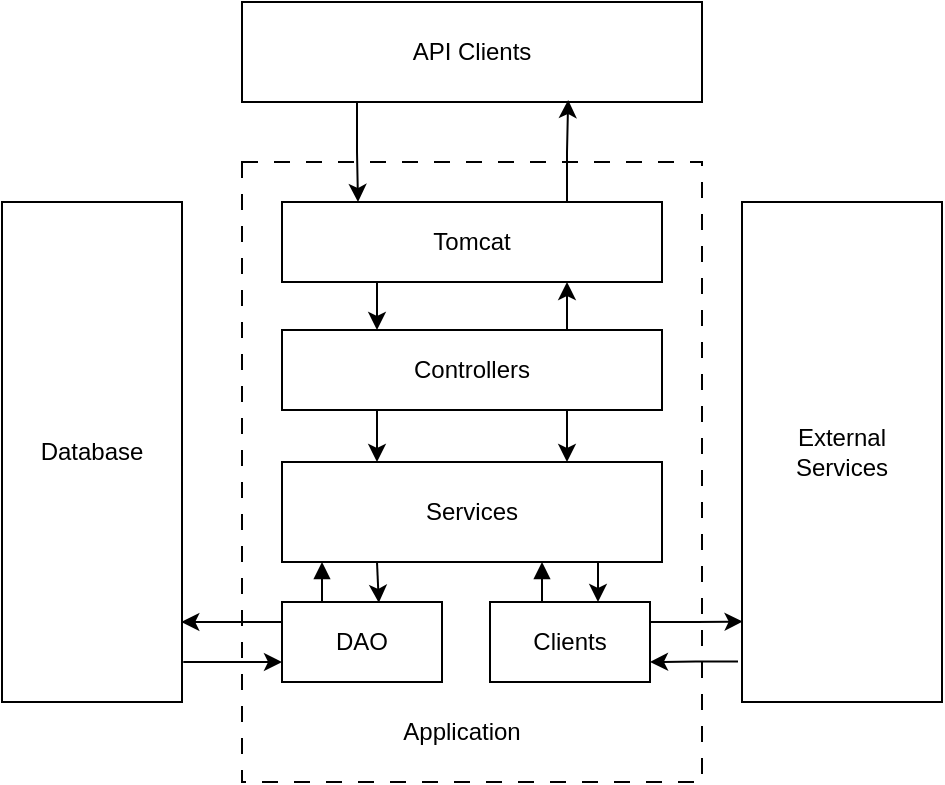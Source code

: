 <mxfile version="27.0.9">
  <diagram name="Page-1" id="jLMV6RQMi38iWSR_o8Ul">
    <mxGraphModel dx="663" dy="546" grid="1" gridSize="10" guides="1" tooltips="1" connect="1" arrows="1" fold="1" page="1" pageScale="1" pageWidth="827" pageHeight="1169" math="0" shadow="0">
      <root>
        <mxCell id="0" />
        <mxCell id="1" parent="0" />
        <mxCell id="YWzn3XSEvazt2WfQ-sxx-9" value="" style="rounded=0;whiteSpace=wrap;html=1;dashed=1;dashPattern=8 8;" vertex="1" parent="1">
          <mxGeometry x="290" y="110" width="230" height="310" as="geometry" />
        </mxCell>
        <mxCell id="YWzn3XSEvazt2WfQ-sxx-14" style="edgeStyle=orthogonalEdgeStyle;rounded=0;orthogonalLoop=1;jettySize=auto;html=1;exitX=0.75;exitY=0;exitDx=0;exitDy=0;entryX=0.75;entryY=1;entryDx=0;entryDy=0;" edge="1" parent="1" source="YWzn3XSEvazt2WfQ-sxx-3" target="YWzn3XSEvazt2WfQ-sxx-1">
          <mxGeometry relative="1" as="geometry" />
        </mxCell>
        <mxCell id="YWzn3XSEvazt2WfQ-sxx-15" style="edgeStyle=orthogonalEdgeStyle;rounded=0;orthogonalLoop=1;jettySize=auto;html=1;exitX=0.25;exitY=1;exitDx=0;exitDy=0;entryX=0.25;entryY=0;entryDx=0;entryDy=0;" edge="1" parent="1" source="YWzn3XSEvazt2WfQ-sxx-3" target="YWzn3XSEvazt2WfQ-sxx-4">
          <mxGeometry relative="1" as="geometry" />
        </mxCell>
        <mxCell id="YWzn3XSEvazt2WfQ-sxx-16" style="edgeStyle=orthogonalEdgeStyle;rounded=0;orthogonalLoop=1;jettySize=auto;html=1;exitX=0.75;exitY=1;exitDx=0;exitDy=0;entryX=0.75;entryY=0;entryDx=0;entryDy=0;" edge="1" parent="1" source="YWzn3XSEvazt2WfQ-sxx-3" target="YWzn3XSEvazt2WfQ-sxx-4">
          <mxGeometry relative="1" as="geometry" />
        </mxCell>
        <mxCell id="YWzn3XSEvazt2WfQ-sxx-3" value="Controllers" style="rounded=0;whiteSpace=wrap;html=1;" vertex="1" parent="1">
          <mxGeometry x="310" y="194" width="190" height="40" as="geometry" />
        </mxCell>
        <mxCell id="YWzn3XSEvazt2WfQ-sxx-4" value="Services" style="rounded=0;whiteSpace=wrap;html=1;" vertex="1" parent="1">
          <mxGeometry x="310" y="260" width="190" height="50" as="geometry" />
        </mxCell>
        <mxCell id="YWzn3XSEvazt2WfQ-sxx-5" value="DAO" style="rounded=0;whiteSpace=wrap;html=1;" vertex="1" parent="1">
          <mxGeometry x="310" y="330" width="80" height="40" as="geometry" />
        </mxCell>
        <mxCell id="YWzn3XSEvazt2WfQ-sxx-6" value="Clients" style="rounded=0;whiteSpace=wrap;html=1;" vertex="1" parent="1">
          <mxGeometry x="414" y="330" width="80" height="40" as="geometry" />
        </mxCell>
        <mxCell id="YWzn3XSEvazt2WfQ-sxx-13" style="edgeStyle=orthogonalEdgeStyle;rounded=0;orthogonalLoop=1;jettySize=auto;html=1;exitX=0.25;exitY=1;exitDx=0;exitDy=0;entryX=0.25;entryY=0;entryDx=0;entryDy=0;" edge="1" parent="1" source="YWzn3XSEvazt2WfQ-sxx-1" target="YWzn3XSEvazt2WfQ-sxx-3">
          <mxGeometry relative="1" as="geometry" />
        </mxCell>
        <mxCell id="YWzn3XSEvazt2WfQ-sxx-1" value="Tomcat" style="rounded=0;whiteSpace=wrap;html=1;" vertex="1" parent="1">
          <mxGeometry x="310" y="130" width="190" height="40" as="geometry" />
        </mxCell>
        <mxCell id="YWzn3XSEvazt2WfQ-sxx-7" value="External&lt;div&gt;Services&lt;/div&gt;" style="rounded=0;whiteSpace=wrap;html=1;" vertex="1" parent="1">
          <mxGeometry x="540" y="130" width="100" height="250" as="geometry" />
        </mxCell>
        <mxCell id="YWzn3XSEvazt2WfQ-sxx-8" value="Database" style="rounded=0;whiteSpace=wrap;html=1;" vertex="1" parent="1">
          <mxGeometry x="170" y="130" width="90" height="250" as="geometry" />
        </mxCell>
        <mxCell id="YWzn3XSEvazt2WfQ-sxx-10" value="API Clients" style="rounded=0;whiteSpace=wrap;html=1;" vertex="1" parent="1">
          <mxGeometry x="290" y="30" width="230" height="50" as="geometry" />
        </mxCell>
        <mxCell id="YWzn3XSEvazt2WfQ-sxx-11" style="edgeStyle=orthogonalEdgeStyle;rounded=0;orthogonalLoop=1;jettySize=auto;html=1;exitX=0.25;exitY=1;exitDx=0;exitDy=0;entryX=0.2;entryY=0;entryDx=0;entryDy=0;entryPerimeter=0;" edge="1" parent="1" source="YWzn3XSEvazt2WfQ-sxx-10" target="YWzn3XSEvazt2WfQ-sxx-1">
          <mxGeometry relative="1" as="geometry" />
        </mxCell>
        <mxCell id="YWzn3XSEvazt2WfQ-sxx-12" style="edgeStyle=orthogonalEdgeStyle;rounded=0;orthogonalLoop=1;jettySize=auto;html=1;exitX=0.75;exitY=0;exitDx=0;exitDy=0;entryX=0.709;entryY=0.98;entryDx=0;entryDy=0;entryPerimeter=0;" edge="1" parent="1" source="YWzn3XSEvazt2WfQ-sxx-1" target="YWzn3XSEvazt2WfQ-sxx-10">
          <mxGeometry relative="1" as="geometry" />
        </mxCell>
        <mxCell id="YWzn3XSEvazt2WfQ-sxx-17" value="Application" style="text;html=1;align=center;verticalAlign=middle;whiteSpace=wrap;rounded=0;" vertex="1" parent="1">
          <mxGeometry x="370" y="380" width="60" height="30" as="geometry" />
        </mxCell>
        <mxCell id="YWzn3XSEvazt2WfQ-sxx-18" style="edgeStyle=orthogonalEdgeStyle;rounded=0;orthogonalLoop=1;jettySize=auto;html=1;exitX=0.25;exitY=1;exitDx=0;exitDy=0;entryX=0.605;entryY=0.01;entryDx=0;entryDy=0;entryPerimeter=0;" edge="1" parent="1" source="YWzn3XSEvazt2WfQ-sxx-4" target="YWzn3XSEvazt2WfQ-sxx-5">
          <mxGeometry relative="1" as="geometry" />
        </mxCell>
        <mxCell id="YWzn3XSEvazt2WfQ-sxx-19" style="edgeStyle=orthogonalEdgeStyle;rounded=0;orthogonalLoop=1;jettySize=auto;html=1;exitX=0.25;exitY=1;exitDx=0;exitDy=0;entryX=0.605;entryY=0.01;entryDx=0;entryDy=0;entryPerimeter=0;startArrow=block;startFill=1;endArrow=none;" edge="1" parent="1">
          <mxGeometry relative="1" as="geometry">
            <mxPoint x="330" y="310" as="sourcePoint" />
            <mxPoint x="330" y="330" as="targetPoint" />
          </mxGeometry>
        </mxCell>
        <mxCell id="YWzn3XSEvazt2WfQ-sxx-20" style="edgeStyle=orthogonalEdgeStyle;rounded=0;orthogonalLoop=1;jettySize=auto;html=1;exitX=0.25;exitY=1;exitDx=0;exitDy=0;entryX=0.605;entryY=0.01;entryDx=0;entryDy=0;entryPerimeter=0;" edge="1" parent="1">
          <mxGeometry relative="1" as="geometry">
            <mxPoint x="467" y="310" as="sourcePoint" />
            <mxPoint x="468" y="330" as="targetPoint" />
          </mxGeometry>
        </mxCell>
        <mxCell id="YWzn3XSEvazt2WfQ-sxx-21" style="edgeStyle=orthogonalEdgeStyle;rounded=0;orthogonalLoop=1;jettySize=auto;html=1;exitX=0.25;exitY=1;exitDx=0;exitDy=0;entryX=0.605;entryY=0.01;entryDx=0;entryDy=0;entryPerimeter=0;startArrow=block;startFill=1;endArrow=none;" edge="1" parent="1">
          <mxGeometry relative="1" as="geometry">
            <mxPoint x="440" y="310" as="sourcePoint" />
            <mxPoint x="440" y="330" as="targetPoint" />
          </mxGeometry>
        </mxCell>
        <mxCell id="YWzn3XSEvazt2WfQ-sxx-22" style="edgeStyle=orthogonalEdgeStyle;rounded=0;orthogonalLoop=1;jettySize=auto;html=1;exitX=0;exitY=0.25;exitDx=0;exitDy=0;entryX=0.996;entryY=0.84;entryDx=0;entryDy=0;entryPerimeter=0;" edge="1" parent="1" source="YWzn3XSEvazt2WfQ-sxx-5" target="YWzn3XSEvazt2WfQ-sxx-8">
          <mxGeometry relative="1" as="geometry" />
        </mxCell>
        <mxCell id="YWzn3XSEvazt2WfQ-sxx-23" style="edgeStyle=orthogonalEdgeStyle;rounded=0;orthogonalLoop=1;jettySize=auto;html=1;exitX=1.007;exitY=0.92;exitDx=0;exitDy=0;entryX=0;entryY=0.75;entryDx=0;entryDy=0;exitPerimeter=0;" edge="1" parent="1" source="YWzn3XSEvazt2WfQ-sxx-8" target="YWzn3XSEvazt2WfQ-sxx-5">
          <mxGeometry relative="1" as="geometry" />
        </mxCell>
        <mxCell id="YWzn3XSEvazt2WfQ-sxx-24" style="edgeStyle=orthogonalEdgeStyle;rounded=0;orthogonalLoop=1;jettySize=auto;html=1;exitX=1;exitY=0.25;exitDx=0;exitDy=0;entryX=0.003;entryY=0.839;entryDx=0;entryDy=0;entryPerimeter=0;" edge="1" parent="1" source="YWzn3XSEvazt2WfQ-sxx-6" target="YWzn3XSEvazt2WfQ-sxx-7">
          <mxGeometry relative="1" as="geometry" />
        </mxCell>
        <mxCell id="YWzn3XSEvazt2WfQ-sxx-25" style="edgeStyle=orthogonalEdgeStyle;rounded=0;orthogonalLoop=1;jettySize=auto;html=1;exitX=-0.02;exitY=0.919;exitDx=0;exitDy=0;entryX=1;entryY=0.75;entryDx=0;entryDy=0;exitPerimeter=0;" edge="1" parent="1" source="YWzn3XSEvazt2WfQ-sxx-7" target="YWzn3XSEvazt2WfQ-sxx-6">
          <mxGeometry relative="1" as="geometry" />
        </mxCell>
      </root>
    </mxGraphModel>
  </diagram>
</mxfile>
